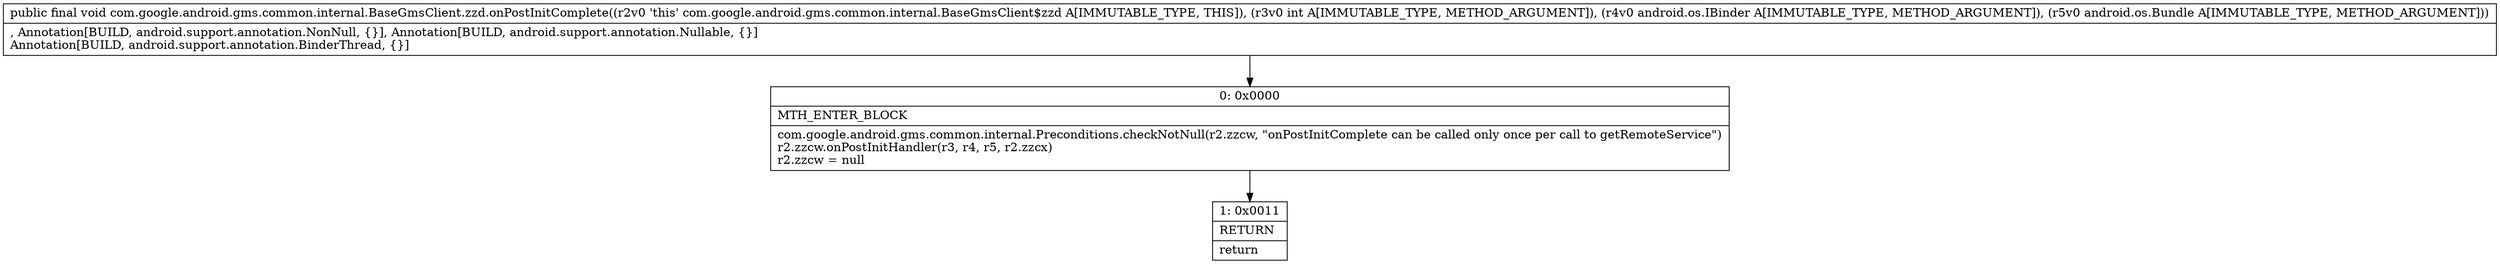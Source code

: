 digraph "CFG forcom.google.android.gms.common.internal.BaseGmsClient.zzd.onPostInitComplete(ILandroid\/os\/IBinder;Landroid\/os\/Bundle;)V" {
Node_0 [shape=record,label="{0\:\ 0x0000|MTH_ENTER_BLOCK\l|com.google.android.gms.common.internal.Preconditions.checkNotNull(r2.zzcw, \"onPostInitComplete can be called only once per call to getRemoteService\")\lr2.zzcw.onPostInitHandler(r3, r4, r5, r2.zzcx)\lr2.zzcw = null\l}"];
Node_1 [shape=record,label="{1\:\ 0x0011|RETURN\l|return\l}"];
MethodNode[shape=record,label="{public final void com.google.android.gms.common.internal.BaseGmsClient.zzd.onPostInitComplete((r2v0 'this' com.google.android.gms.common.internal.BaseGmsClient$zzd A[IMMUTABLE_TYPE, THIS]), (r3v0 int A[IMMUTABLE_TYPE, METHOD_ARGUMENT]), (r4v0 android.os.IBinder A[IMMUTABLE_TYPE, METHOD_ARGUMENT]), (r5v0 android.os.Bundle A[IMMUTABLE_TYPE, METHOD_ARGUMENT]))  | , Annotation[BUILD, android.support.annotation.NonNull, \{\}], Annotation[BUILD, android.support.annotation.Nullable, \{\}]\lAnnotation[BUILD, android.support.annotation.BinderThread, \{\}]\l}"];
MethodNode -> Node_0;
Node_0 -> Node_1;
}

